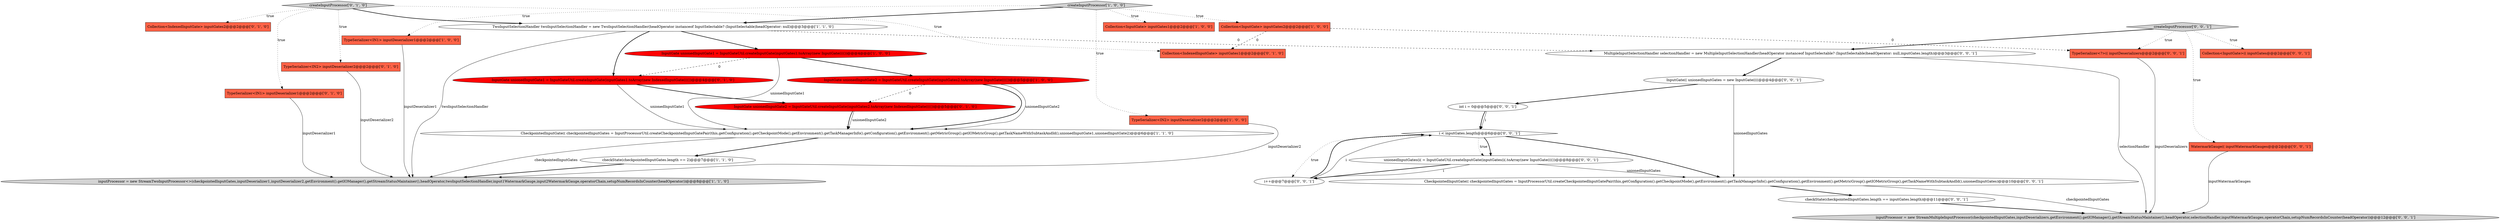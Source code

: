 digraph {
1 [style = filled, label = "TypeSerializer<IN1> inputDeserializer1@@@2@@@['1', '0', '0']", fillcolor = tomato, shape = box image = "AAA0AAABBB1BBB"];
26 [style = filled, label = "i < inputGates.length@@@6@@@['0', '0', '1']", fillcolor = white, shape = diamond image = "AAA0AAABBB3BBB"];
8 [style = filled, label = "checkState(checkpointedInputGates.length == 2)@@@7@@@['1', '1', '0']", fillcolor = white, shape = ellipse image = "AAA0AAABBB1BBB"];
28 [style = filled, label = "TypeSerializer<?>(( inputDeserializers@@@2@@@['0', '0', '1']", fillcolor = tomato, shape = box image = "AAA0AAABBB3BBB"];
27 [style = filled, label = "Collection<InputGate>(( inputGates@@@2@@@['0', '0', '1']", fillcolor = tomato, shape = box image = "AAA0AAABBB3BBB"];
18 [style = filled, label = "WatermarkGauge(( inputWatermarkGauges@@@2@@@['0', '0', '1']", fillcolor = tomato, shape = box image = "AAA0AAABBB3BBB"];
7 [style = filled, label = "Collection<InputGate> inputGates2@@@2@@@['1', '0', '0']", fillcolor = tomato, shape = box image = "AAA1AAABBB1BBB"];
17 [style = filled, label = "createInputProcessor['0', '1', '0']", fillcolor = lightgray, shape = diamond image = "AAA0AAABBB2BBB"];
19 [style = filled, label = "MultipleInputSelectionHandler selectionHandler = new MultipleInputSelectionHandler(headOperator instanceof InputSelectable? (InputSelectable)headOperator: null,inputGates.length)@@@3@@@['0', '0', '1']", fillcolor = white, shape = ellipse image = "AAA0AAABBB3BBB"];
16 [style = filled, label = "Collection<IndexedInputGate> inputGates1@@@2@@@['0', '1', '0']", fillcolor = tomato, shape = box image = "AAA1AAABBB2BBB"];
10 [style = filled, label = "InputGate unionedInputGate1 = InputGateUtil.createInputGate(inputGates1.toArray(new InputGate(((())@@@4@@@['1', '0', '0']", fillcolor = red, shape = ellipse image = "AAA1AAABBB1BBB"];
6 [style = filled, label = "inputProcessor = new StreamTwoInputProcessor<>(checkpointedInputGates,inputDeserializer1,inputDeserializer2,getEnvironment().getIOManager(),getStreamStatusMaintainer(),headOperator,twoInputSelectionHandler,input1WatermarkGauge,input2WatermarkGauge,operatorChain,setupNumRecordsInCounter(headOperator))@@@8@@@['1', '1', '0']", fillcolor = lightgray, shape = ellipse image = "AAA0AAABBB1BBB"];
9 [style = filled, label = "createInputProcessor['1', '0', '0']", fillcolor = lightgray, shape = diamond image = "AAA0AAABBB1BBB"];
11 [style = filled, label = "TypeSerializer<IN2> inputDeserializer2@@@2@@@['0', '1', '0']", fillcolor = tomato, shape = box image = "AAA0AAABBB2BBB"];
3 [style = filled, label = "Collection<InputGate> inputGates1@@@2@@@['1', '0', '0']", fillcolor = tomato, shape = box image = "AAA0AAABBB1BBB"];
29 [style = filled, label = "createInputProcessor['0', '0', '1']", fillcolor = lightgray, shape = diamond image = "AAA0AAABBB3BBB"];
23 [style = filled, label = "inputProcessor = new StreamMultipleInputProcessor(checkpointedInputGates,inputDeserializers,getEnvironment().getIOManager(),getStreamStatusMaintainer(),headOperator,selectionHandler,inputWatermarkGauges,operatorChain,setupNumRecordsInCounter(headOperator))@@@12@@@['0', '0', '1']", fillcolor = lightgray, shape = ellipse image = "AAA0AAABBB3BBB"];
4 [style = filled, label = "TypeSerializer<IN2> inputDeserializer2@@@2@@@['1', '0', '0']", fillcolor = tomato, shape = box image = "AAA0AAABBB1BBB"];
0 [style = filled, label = "InputGate unionedInputGate2 = InputGateUtil.createInputGate(inputGates2.toArray(new InputGate(((())@@@5@@@['1', '0', '0']", fillcolor = red, shape = ellipse image = "AAA1AAABBB1BBB"];
30 [style = filled, label = "InputGate(( unionedInputGates = new InputGate((((@@@4@@@['0', '0', '1']", fillcolor = white, shape = ellipse image = "AAA0AAABBB3BBB"];
25 [style = filled, label = "checkState(checkpointedInputGates.length == inputGates.length)@@@11@@@['0', '0', '1']", fillcolor = white, shape = ellipse image = "AAA0AAABBB3BBB"];
24 [style = filled, label = "CheckpointedInputGate(( checkpointedInputGates = InputProcessorUtil.createCheckpointedInputGatePair(this,getConfiguration().getCheckpointMode(),getEnvironment().getTaskManagerInfo().getConfiguration(),getEnvironment().getMetricGroup().getIOMetricGroup(),getTaskNameWithSubtaskAndId(),unionedInputGates)@@@10@@@['0', '0', '1']", fillcolor = white, shape = ellipse image = "AAA0AAABBB3BBB"];
20 [style = filled, label = "unionedInputGates(i( = InputGateUtil.createInputGate(inputGates(i(.toArray(new InputGate(((())@@@8@@@['0', '0', '1']", fillcolor = white, shape = ellipse image = "AAA0AAABBB3BBB"];
14 [style = filled, label = "TypeSerializer<IN1> inputDeserializer1@@@2@@@['0', '1', '0']", fillcolor = tomato, shape = box image = "AAA0AAABBB2BBB"];
15 [style = filled, label = "InputGate unionedInputGate1 = InputGateUtil.createInputGate(inputGates1.toArray(new IndexedInputGate(((())@@@4@@@['0', '1', '0']", fillcolor = red, shape = ellipse image = "AAA1AAABBB2BBB"];
2 [style = filled, label = "CheckpointedInputGate(( checkpointedInputGates = InputProcessorUtil.createCheckpointedInputGatePair(this,getConfiguration().getCheckpointMode(),getEnvironment().getTaskManagerInfo().getConfiguration(),getEnvironment().getMetricGroup().getIOMetricGroup(),getTaskNameWithSubtaskAndId(),unionedInputGate1,unionedInputGate2)@@@6@@@['1', '1', '0']", fillcolor = white, shape = ellipse image = "AAA0AAABBB1BBB"];
21 [style = filled, label = "int i = 0@@@5@@@['0', '0', '1']", fillcolor = white, shape = ellipse image = "AAA0AAABBB3BBB"];
22 [style = filled, label = "i++@@@7@@@['0', '0', '1']", fillcolor = white, shape = ellipse image = "AAA0AAABBB3BBB"];
13 [style = filled, label = "Collection<IndexedInputGate> inputGates2@@@2@@@['0', '1', '0']", fillcolor = tomato, shape = box image = "AAA0AAABBB2BBB"];
5 [style = filled, label = "TwoInputSelectionHandler twoInputSelectionHandler = new TwoInputSelectionHandler(headOperator instanceof InputSelectable? (InputSelectable)headOperator: null)@@@3@@@['1', '1', '0']", fillcolor = white, shape = ellipse image = "AAA0AAABBB1BBB"];
12 [style = filled, label = "InputGate unionedInputGate2 = InputGateUtil.createInputGate(inputGates2.toArray(new IndexedInputGate(((())@@@5@@@['0', '1', '0']", fillcolor = red, shape = ellipse image = "AAA1AAABBB2BBB"];
10->15 [style = dashed, label="0"];
22->26 [style = bold, label=""];
5->10 [style = bold, label=""];
12->2 [style = solid, label="unionedInputGate2"];
17->5 [style = bold, label=""];
29->18 [style = dotted, label="true"];
28->23 [style = solid, label="inputDeserializers"];
25->23 [style = bold, label=""];
19->23 [style = solid, label="selectionHandler"];
29->27 [style = dotted, label="true"];
7->16 [style = dashed, label="0"];
20->22 [style = solid, label="i"];
0->2 [style = bold, label=""];
24->23 [style = solid, label="checkpointedInputGates"];
17->14 [style = dotted, label="true"];
5->15 [style = bold, label=""];
17->11 [style = dotted, label="true"];
26->20 [style = dotted, label="true"];
8->6 [style = bold, label=""];
15->2 [style = solid, label="unionedInputGate1"];
26->22 [style = dotted, label="true"];
0->12 [style = dashed, label="0"];
26->24 [style = bold, label=""];
20->24 [style = solid, label="unionedInputGates"];
20->22 [style = bold, label=""];
17->16 [style = dotted, label="true"];
22->26 [style = solid, label="i"];
21->26 [style = bold, label=""];
12->2 [style = bold, label=""];
30->24 [style = solid, label="unionedInputGates"];
1->6 [style = solid, label="inputDeserializer1"];
4->6 [style = solid, label="inputDeserializer2"];
30->21 [style = bold, label=""];
29->19 [style = bold, label=""];
29->28 [style = dotted, label="true"];
21->26 [style = solid, label="i"];
7->28 [style = dashed, label="0"];
18->23 [style = solid, label="inputWatermarkGauges"];
24->25 [style = bold, label=""];
19->30 [style = bold, label=""];
10->0 [style = bold, label=""];
10->2 [style = solid, label="unionedInputGate1"];
5->6 [style = solid, label="twoInputSelectionHandler"];
9->1 [style = dotted, label="true"];
2->6 [style = solid, label="checkpointedInputGates"];
9->5 [style = bold, label=""];
9->4 [style = dotted, label="true"];
15->12 [style = bold, label=""];
9->3 [style = dotted, label="true"];
9->7 [style = dotted, label="true"];
17->13 [style = dotted, label="true"];
14->6 [style = solid, label="inputDeserializer1"];
5->19 [style = dashed, label="0"];
2->8 [style = bold, label=""];
26->20 [style = bold, label=""];
11->6 [style = solid, label="inputDeserializer2"];
0->2 [style = solid, label="unionedInputGate2"];
}

